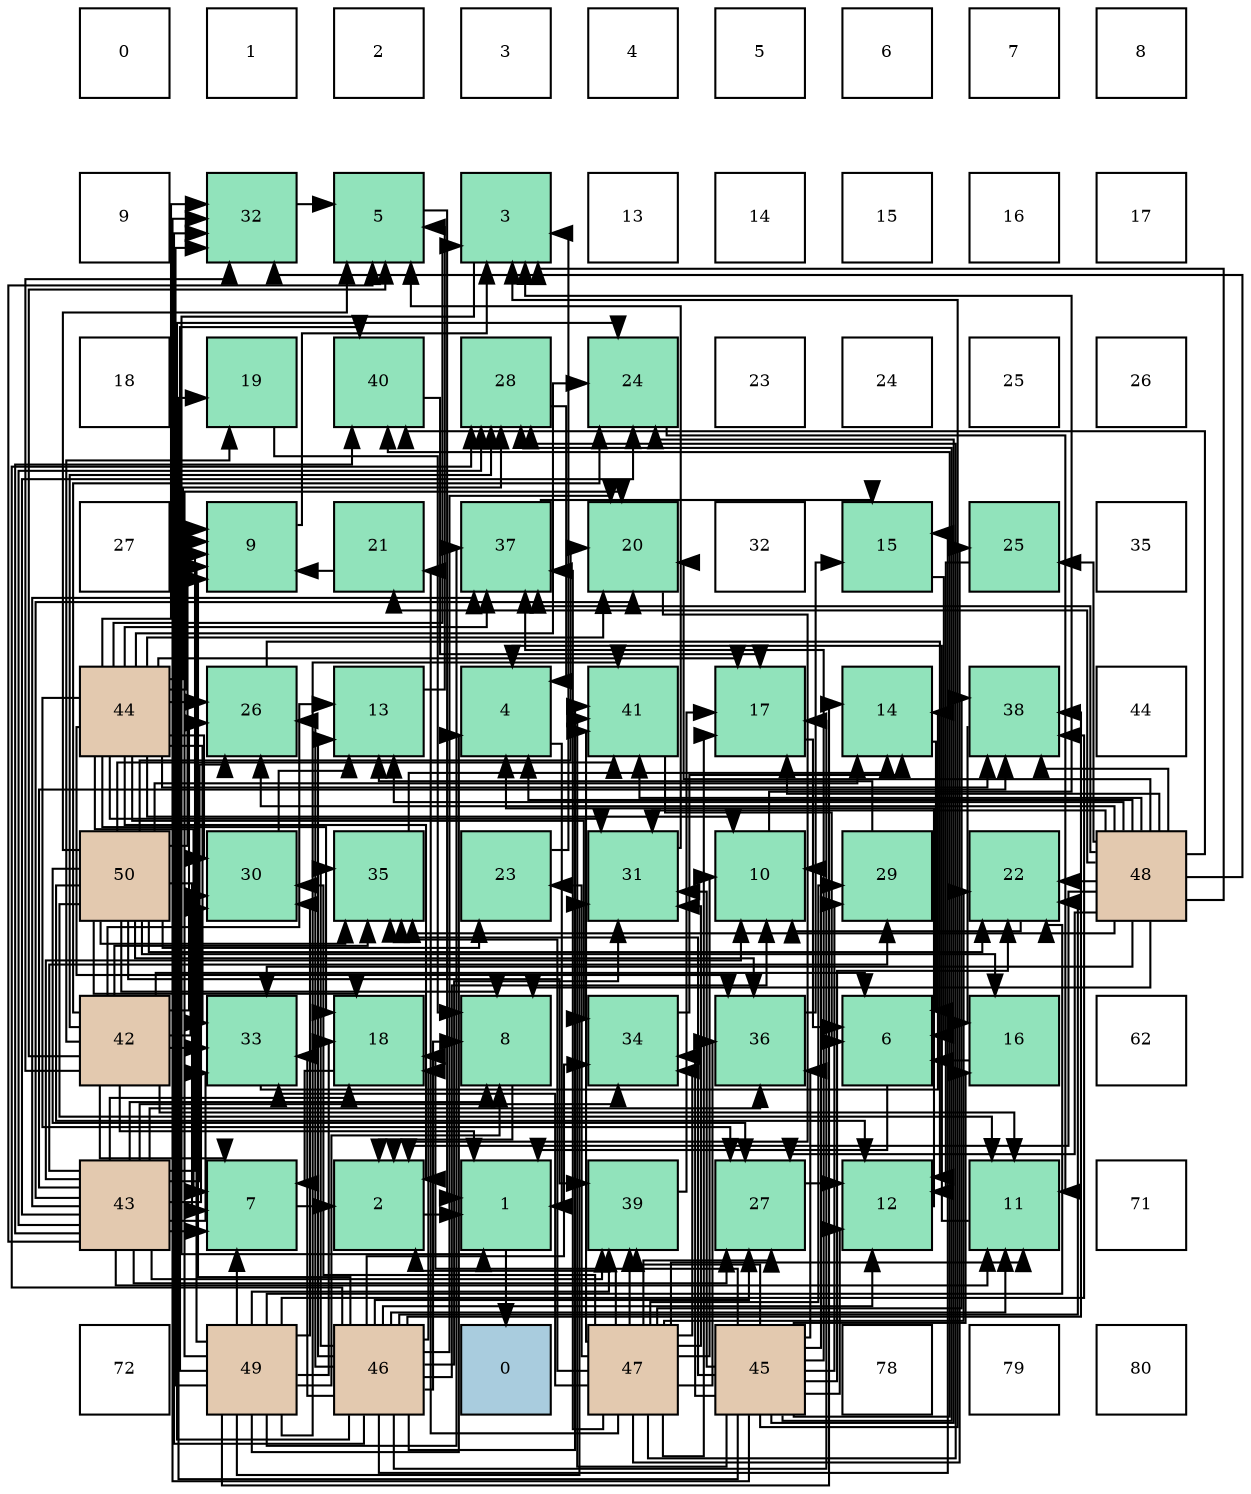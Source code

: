 digraph layout{
 rankdir=TB;
 splines=ortho;
 node [style=filled shape=square fixedsize=true width=0.6];
0[label="0", fontsize=8, fillcolor="#ffffff"];
1[label="1", fontsize=8, fillcolor="#ffffff"];
2[label="2", fontsize=8, fillcolor="#ffffff"];
3[label="3", fontsize=8, fillcolor="#ffffff"];
4[label="4", fontsize=8, fillcolor="#ffffff"];
5[label="5", fontsize=8, fillcolor="#ffffff"];
6[label="6", fontsize=8, fillcolor="#ffffff"];
7[label="7", fontsize=8, fillcolor="#ffffff"];
8[label="8", fontsize=8, fillcolor="#ffffff"];
9[label="9", fontsize=8, fillcolor="#ffffff"];
10[label="32", fontsize=8, fillcolor="#91e3bb"];
11[label="5", fontsize=8, fillcolor="#91e3bb"];
12[label="3", fontsize=8, fillcolor="#91e3bb"];
13[label="13", fontsize=8, fillcolor="#ffffff"];
14[label="14", fontsize=8, fillcolor="#ffffff"];
15[label="15", fontsize=8, fillcolor="#ffffff"];
16[label="16", fontsize=8, fillcolor="#ffffff"];
17[label="17", fontsize=8, fillcolor="#ffffff"];
18[label="18", fontsize=8, fillcolor="#ffffff"];
19[label="19", fontsize=8, fillcolor="#91e3bb"];
20[label="40", fontsize=8, fillcolor="#91e3bb"];
21[label="28", fontsize=8, fillcolor="#91e3bb"];
22[label="24", fontsize=8, fillcolor="#91e3bb"];
23[label="23", fontsize=8, fillcolor="#ffffff"];
24[label="24", fontsize=8, fillcolor="#ffffff"];
25[label="25", fontsize=8, fillcolor="#ffffff"];
26[label="26", fontsize=8, fillcolor="#ffffff"];
27[label="27", fontsize=8, fillcolor="#ffffff"];
28[label="9", fontsize=8, fillcolor="#91e3bb"];
29[label="21", fontsize=8, fillcolor="#91e3bb"];
30[label="37", fontsize=8, fillcolor="#91e3bb"];
31[label="20", fontsize=8, fillcolor="#91e3bb"];
32[label="32", fontsize=8, fillcolor="#ffffff"];
33[label="15", fontsize=8, fillcolor="#91e3bb"];
34[label="25", fontsize=8, fillcolor="#91e3bb"];
35[label="35", fontsize=8, fillcolor="#ffffff"];
36[label="44", fontsize=8, fillcolor="#e3c9af"];
37[label="26", fontsize=8, fillcolor="#91e3bb"];
38[label="13", fontsize=8, fillcolor="#91e3bb"];
39[label="4", fontsize=8, fillcolor="#91e3bb"];
40[label="41", fontsize=8, fillcolor="#91e3bb"];
41[label="17", fontsize=8, fillcolor="#91e3bb"];
42[label="14", fontsize=8, fillcolor="#91e3bb"];
43[label="38", fontsize=8, fillcolor="#91e3bb"];
44[label="44", fontsize=8, fillcolor="#ffffff"];
45[label="50", fontsize=8, fillcolor="#e3c9af"];
46[label="30", fontsize=8, fillcolor="#91e3bb"];
47[label="35", fontsize=8, fillcolor="#91e3bb"];
48[label="23", fontsize=8, fillcolor="#91e3bb"];
49[label="31", fontsize=8, fillcolor="#91e3bb"];
50[label="10", fontsize=8, fillcolor="#91e3bb"];
51[label="29", fontsize=8, fillcolor="#91e3bb"];
52[label="22", fontsize=8, fillcolor="#91e3bb"];
53[label="48", fontsize=8, fillcolor="#e3c9af"];
54[label="42", fontsize=8, fillcolor="#e3c9af"];
55[label="33", fontsize=8, fillcolor="#91e3bb"];
56[label="18", fontsize=8, fillcolor="#91e3bb"];
57[label="8", fontsize=8, fillcolor="#91e3bb"];
58[label="34", fontsize=8, fillcolor="#91e3bb"];
59[label="36", fontsize=8, fillcolor="#91e3bb"];
60[label="6", fontsize=8, fillcolor="#91e3bb"];
61[label="16", fontsize=8, fillcolor="#91e3bb"];
62[label="62", fontsize=8, fillcolor="#ffffff"];
63[label="43", fontsize=8, fillcolor="#e3c9af"];
64[label="7", fontsize=8, fillcolor="#91e3bb"];
65[label="2", fontsize=8, fillcolor="#91e3bb"];
66[label="1", fontsize=8, fillcolor="#91e3bb"];
67[label="39", fontsize=8, fillcolor="#91e3bb"];
68[label="27", fontsize=8, fillcolor="#91e3bb"];
69[label="12", fontsize=8, fillcolor="#91e3bb"];
70[label="11", fontsize=8, fillcolor="#91e3bb"];
71[label="71", fontsize=8, fillcolor="#ffffff"];
72[label="72", fontsize=8, fillcolor="#ffffff"];
73[label="49", fontsize=8, fillcolor="#e3c9af"];
74[label="46", fontsize=8, fillcolor="#e3c9af"];
75[label="0", fontsize=8, fillcolor="#a9ccde"];
76[label="47", fontsize=8, fillcolor="#e3c9af"];
77[label="45", fontsize=8, fillcolor="#e3c9af"];
78[label="78", fontsize=8, fillcolor="#ffffff"];
79[label="79", fontsize=8, fillcolor="#ffffff"];
80[label="80", fontsize=8, fillcolor="#ffffff"];
edge [constraint=false, style=vis];66 -> 75;
65 -> 66;
12 -> 66;
39 -> 66;
11 -> 66;
60 -> 66;
64 -> 65;
57 -> 65;
28 -> 12;
50 -> 12;
70 -> 39;
69 -> 39;
38 -> 11;
42 -> 60;
33 -> 60;
61 -> 60;
41 -> 60;
56 -> 64;
19 -> 57;
31 -> 65;
29 -> 28;
52 -> 50;
48 -> 12;
22 -> 70;
34 -> 69;
37 -> 69;
68 -> 69;
21 -> 39;
51 -> 38;
46 -> 38;
49 -> 11;
10 -> 11;
55 -> 42;
58 -> 42;
47 -> 42;
59 -> 33;
30 -> 33;
43 -> 61;
67 -> 41;
20 -> 41;
40 -> 60;
54 -> 66;
54 -> 11;
54 -> 60;
54 -> 64;
54 -> 70;
54 -> 38;
54 -> 19;
54 -> 22;
54 -> 37;
54 -> 21;
54 -> 46;
54 -> 10;
54 -> 55;
54 -> 47;
63 -> 11;
63 -> 64;
63 -> 57;
63 -> 28;
63 -> 50;
63 -> 70;
63 -> 56;
63 -> 31;
63 -> 22;
63 -> 37;
63 -> 68;
63 -> 21;
63 -> 51;
63 -> 46;
63 -> 55;
63 -> 58;
63 -> 59;
63 -> 30;
63 -> 43;
63 -> 67;
63 -> 20;
36 -> 65;
36 -> 12;
36 -> 64;
36 -> 28;
36 -> 50;
36 -> 41;
36 -> 56;
36 -> 31;
36 -> 22;
36 -> 37;
36 -> 68;
36 -> 21;
36 -> 46;
36 -> 49;
36 -> 10;
36 -> 55;
36 -> 58;
36 -> 59;
36 -> 30;
36 -> 43;
77 -> 12;
77 -> 50;
77 -> 69;
77 -> 61;
77 -> 56;
77 -> 19;
77 -> 52;
77 -> 22;
77 -> 21;
77 -> 51;
77 -> 49;
77 -> 10;
77 -> 58;
77 -> 47;
77 -> 59;
77 -> 30;
77 -> 67;
77 -> 20;
77 -> 40;
74 -> 57;
74 -> 28;
74 -> 50;
74 -> 70;
74 -> 69;
74 -> 38;
74 -> 33;
74 -> 41;
74 -> 56;
74 -> 31;
74 -> 52;
74 -> 22;
74 -> 37;
74 -> 68;
74 -> 21;
74 -> 49;
74 -> 10;
74 -> 55;
74 -> 58;
74 -> 47;
74 -> 43;
74 -> 40;
76 -> 65;
76 -> 50;
76 -> 70;
76 -> 41;
76 -> 29;
76 -> 52;
76 -> 48;
76 -> 34;
76 -> 68;
76 -> 21;
76 -> 51;
76 -> 46;
76 -> 49;
76 -> 55;
76 -> 58;
76 -> 47;
76 -> 59;
76 -> 30;
76 -> 43;
76 -> 67;
76 -> 40;
53 -> 65;
53 -> 12;
53 -> 39;
53 -> 57;
53 -> 38;
53 -> 41;
53 -> 31;
53 -> 29;
53 -> 52;
53 -> 34;
53 -> 37;
53 -> 68;
53 -> 49;
53 -> 10;
53 -> 55;
53 -> 47;
53 -> 30;
53 -> 43;
53 -> 20;
53 -> 40;
73 -> 39;
73 -> 64;
73 -> 57;
73 -> 28;
73 -> 42;
73 -> 56;
73 -> 31;
73 -> 52;
73 -> 46;
73 -> 49;
73 -> 10;
73 -> 30;
73 -> 43;
73 -> 67;
73 -> 20;
73 -> 40;
45 -> 11;
45 -> 64;
45 -> 57;
45 -> 28;
45 -> 70;
45 -> 69;
45 -> 42;
45 -> 61;
45 -> 56;
45 -> 31;
45 -> 52;
45 -> 48;
45 -> 68;
45 -> 47;
45 -> 59;
45 -> 67;
45 -> 40;
edge [constraint=true, style=invis];
0 -> 9 -> 18 -> 27 -> 36 -> 45 -> 54 -> 63 -> 72;
1 -> 10 -> 19 -> 28 -> 37 -> 46 -> 55 -> 64 -> 73;
2 -> 11 -> 20 -> 29 -> 38 -> 47 -> 56 -> 65 -> 74;
3 -> 12 -> 21 -> 30 -> 39 -> 48 -> 57 -> 66 -> 75;
4 -> 13 -> 22 -> 31 -> 40 -> 49 -> 58 -> 67 -> 76;
5 -> 14 -> 23 -> 32 -> 41 -> 50 -> 59 -> 68 -> 77;
6 -> 15 -> 24 -> 33 -> 42 -> 51 -> 60 -> 69 -> 78;
7 -> 16 -> 25 -> 34 -> 43 -> 52 -> 61 -> 70 -> 79;
8 -> 17 -> 26 -> 35 -> 44 -> 53 -> 62 -> 71 -> 80;
rank = same {0 -> 1 -> 2 -> 3 -> 4 -> 5 -> 6 -> 7 -> 8};
rank = same {9 -> 10 -> 11 -> 12 -> 13 -> 14 -> 15 -> 16 -> 17};
rank = same {18 -> 19 -> 20 -> 21 -> 22 -> 23 -> 24 -> 25 -> 26};
rank = same {27 -> 28 -> 29 -> 30 -> 31 -> 32 -> 33 -> 34 -> 35};
rank = same {36 -> 37 -> 38 -> 39 -> 40 -> 41 -> 42 -> 43 -> 44};
rank = same {45 -> 46 -> 47 -> 48 -> 49 -> 50 -> 51 -> 52 -> 53};
rank = same {54 -> 55 -> 56 -> 57 -> 58 -> 59 -> 60 -> 61 -> 62};
rank = same {63 -> 64 -> 65 -> 66 -> 67 -> 68 -> 69 -> 70 -> 71};
rank = same {72 -> 73 -> 74 -> 75 -> 76 -> 77 -> 78 -> 79 -> 80};
}